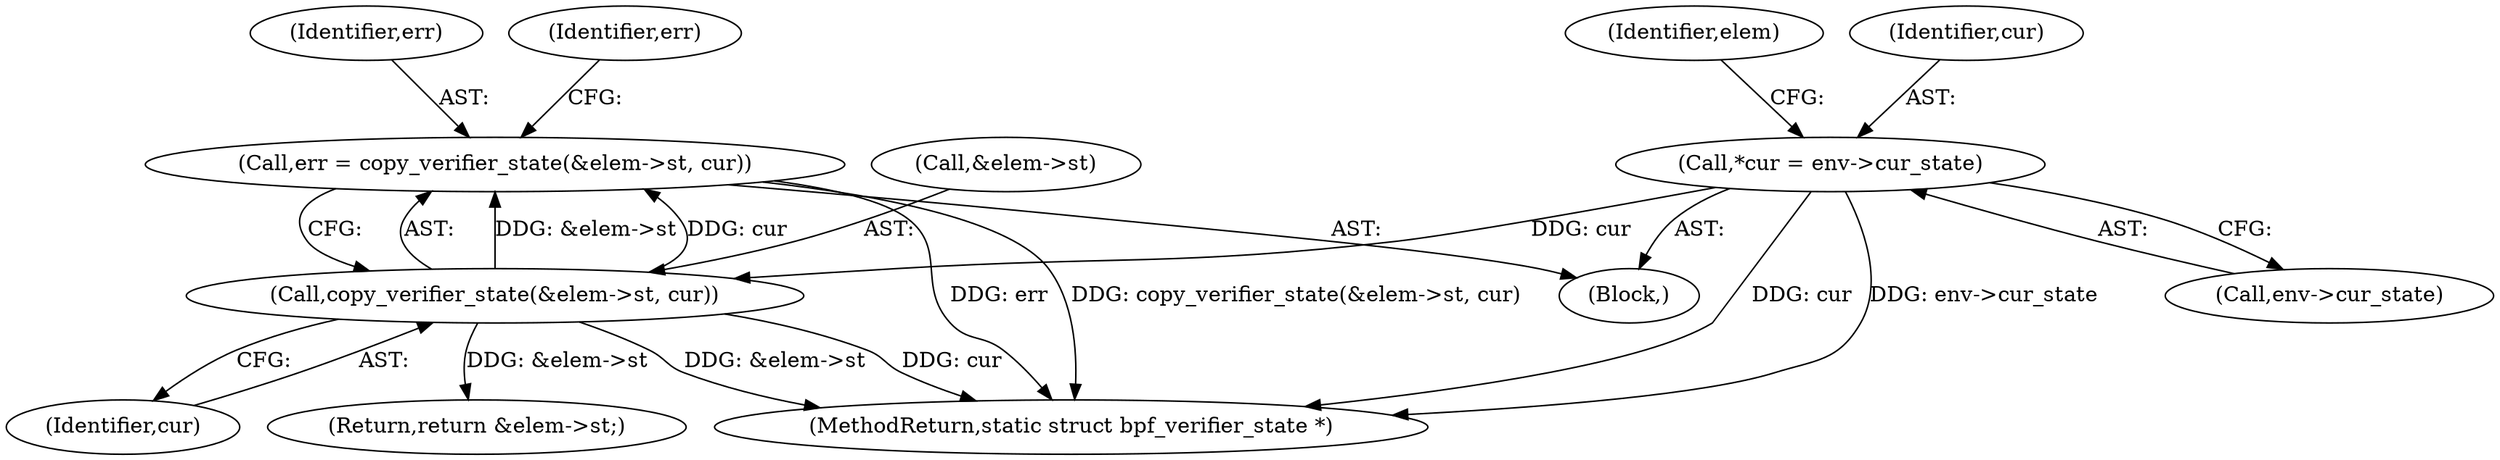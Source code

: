 digraph "0_linux_979d63d50c0c0f7bc537bf821e056cc9fe5abd38_4@API" {
"1000151" [label="(Call,err = copy_verifier_state(&elem->st, cur))"];
"1000153" [label="(Call,copy_verifier_state(&elem->st, cur))"];
"1000108" [label="(Call,*cur = env->cur_state)"];
"1000108" [label="(Call,*cur = env->cur_state)"];
"1000152" [label="(Identifier,err)"];
"1000106" [label="(Block,)"];
"1000158" [label="(Identifier,cur)"];
"1000110" [label="(Call,env->cur_state)"];
"1000116" [label="(Identifier,elem)"];
"1000154" [label="(Call,&elem->st)"];
"1000153" [label="(Call,copy_verifier_state(&elem->st, cur))"];
"1000151" [label="(Call,err = copy_verifier_state(&elem->st, cur))"];
"1000204" [label="(MethodReturn,static struct bpf_verifier_state *)"];
"1000180" [label="(Return,return &elem->st;)"];
"1000160" [label="(Identifier,err)"];
"1000109" [label="(Identifier,cur)"];
"1000151" -> "1000106"  [label="AST: "];
"1000151" -> "1000153"  [label="CFG: "];
"1000152" -> "1000151"  [label="AST: "];
"1000153" -> "1000151"  [label="AST: "];
"1000160" -> "1000151"  [label="CFG: "];
"1000151" -> "1000204"  [label="DDG: err"];
"1000151" -> "1000204"  [label="DDG: copy_verifier_state(&elem->st, cur)"];
"1000153" -> "1000151"  [label="DDG: &elem->st"];
"1000153" -> "1000151"  [label="DDG: cur"];
"1000153" -> "1000158"  [label="CFG: "];
"1000154" -> "1000153"  [label="AST: "];
"1000158" -> "1000153"  [label="AST: "];
"1000153" -> "1000204"  [label="DDG: &elem->st"];
"1000153" -> "1000204"  [label="DDG: cur"];
"1000108" -> "1000153"  [label="DDG: cur"];
"1000153" -> "1000180"  [label="DDG: &elem->st"];
"1000108" -> "1000106"  [label="AST: "];
"1000108" -> "1000110"  [label="CFG: "];
"1000109" -> "1000108"  [label="AST: "];
"1000110" -> "1000108"  [label="AST: "];
"1000116" -> "1000108"  [label="CFG: "];
"1000108" -> "1000204"  [label="DDG: env->cur_state"];
"1000108" -> "1000204"  [label="DDG: cur"];
}
